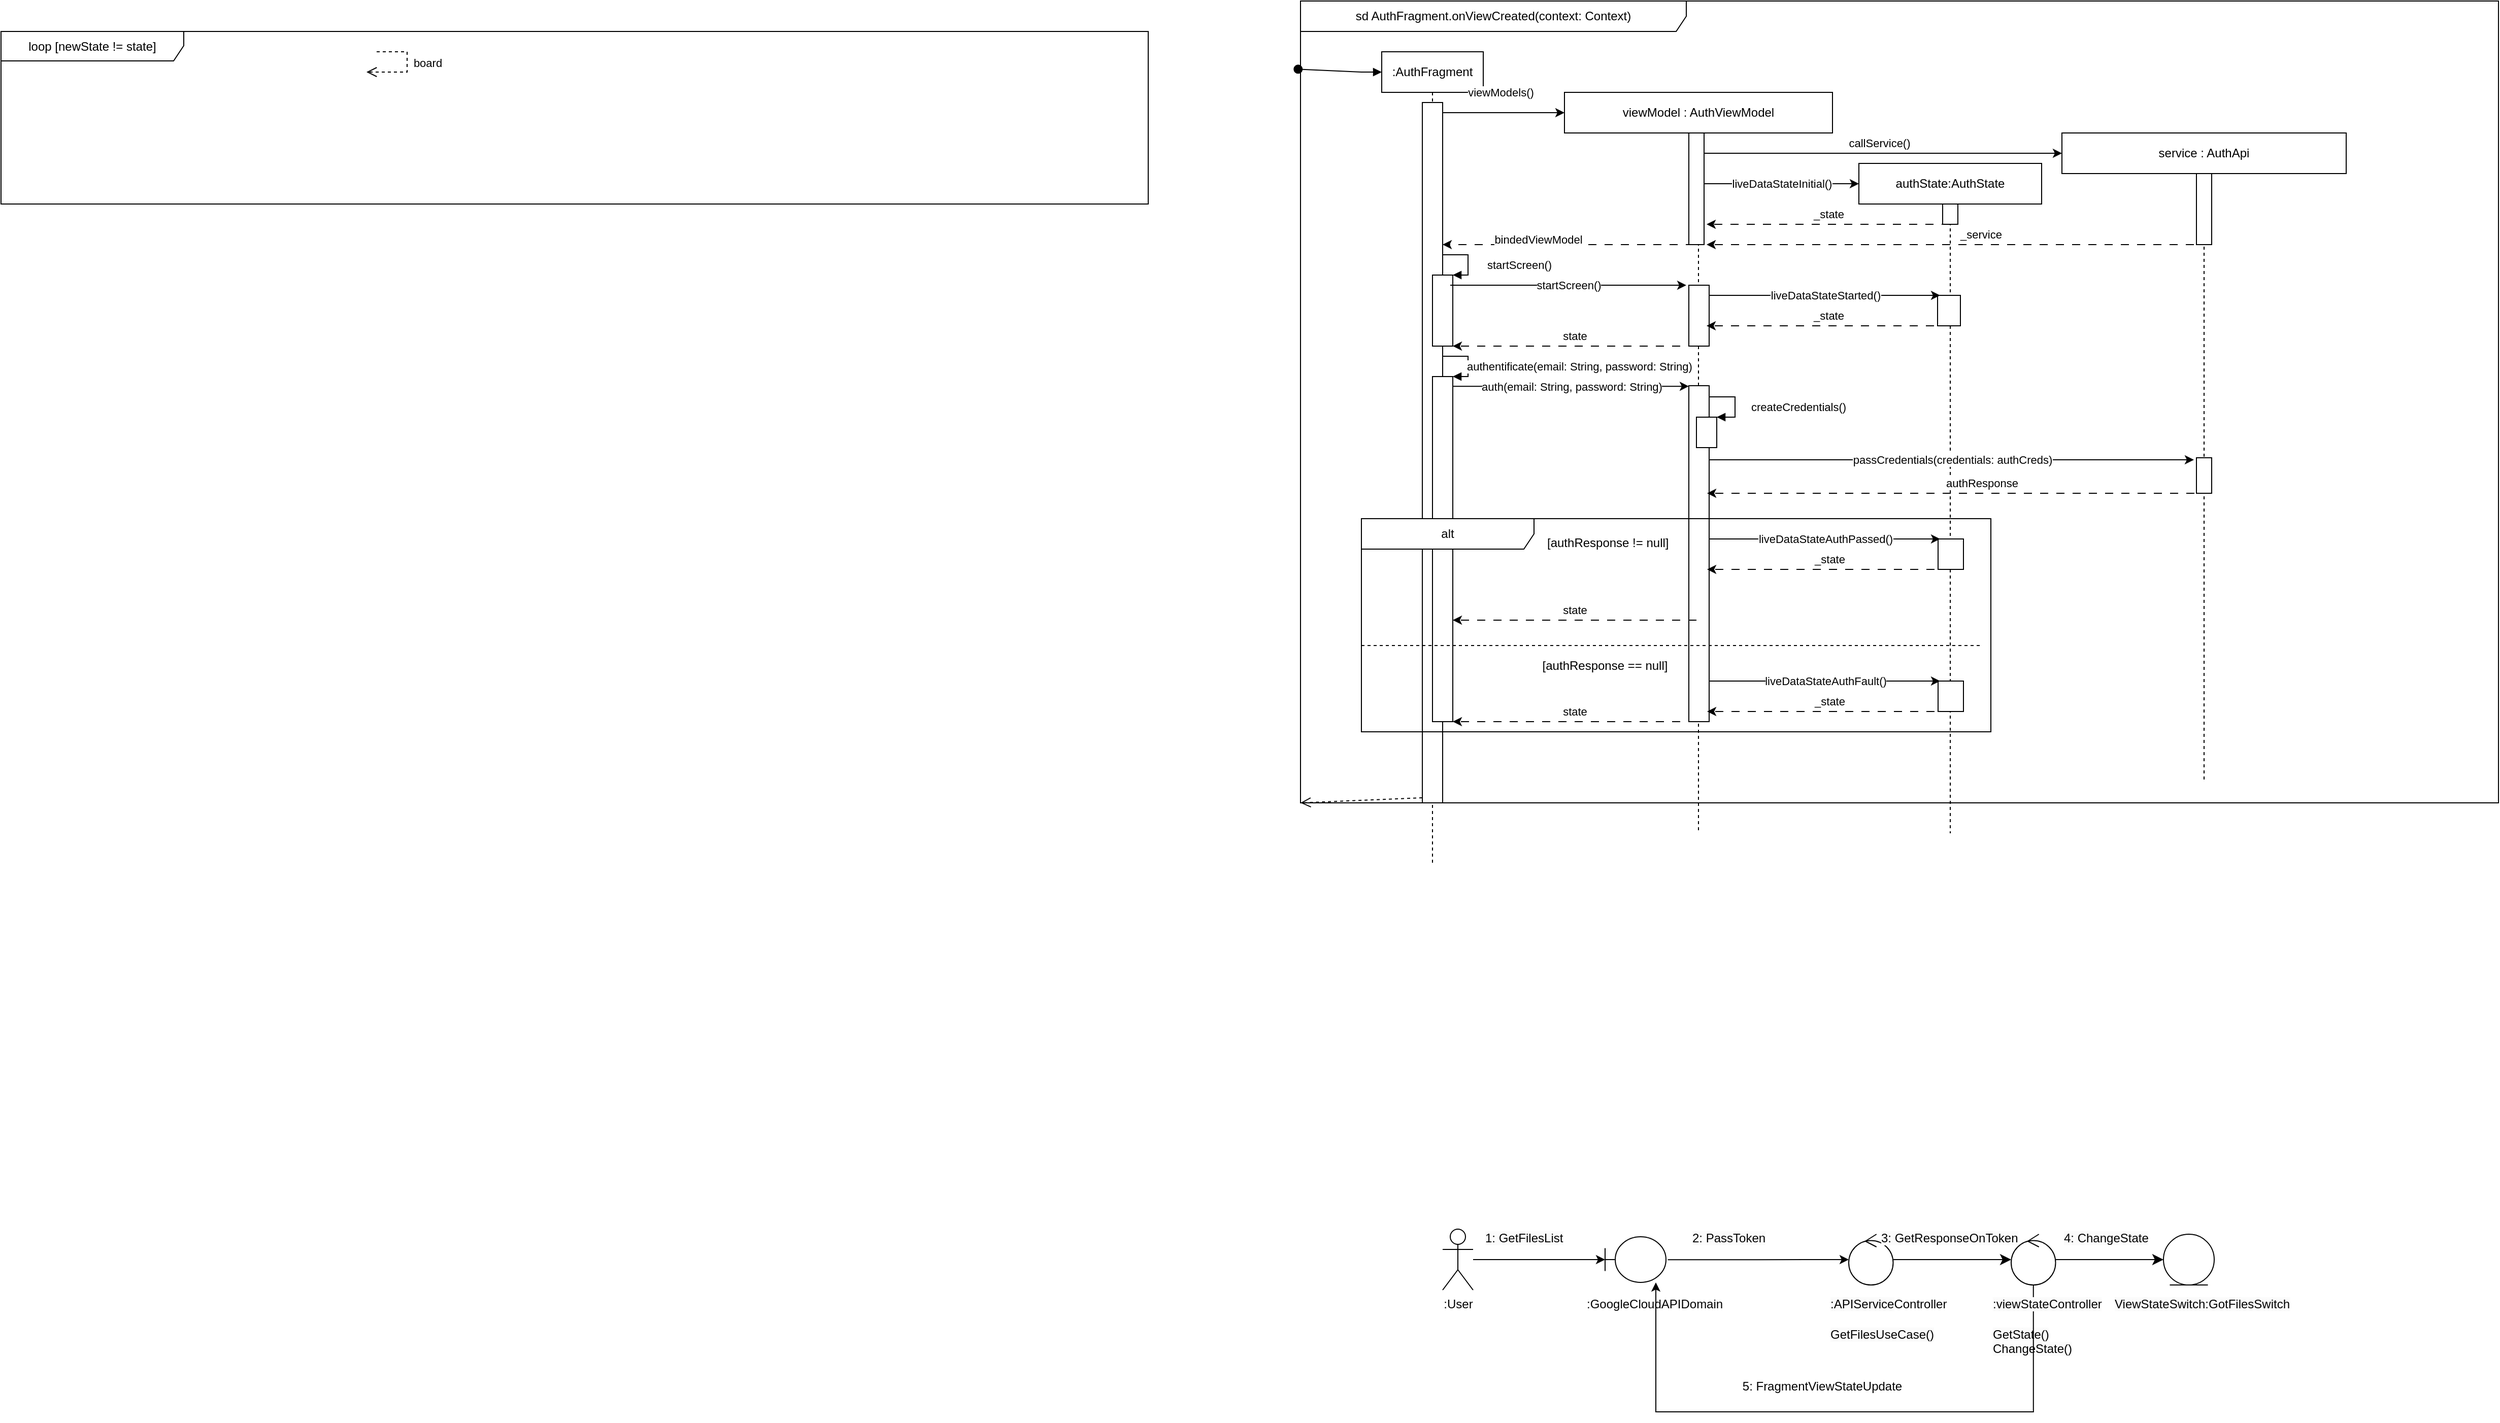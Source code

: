 <mxfile version="24.4.9" type="github">
  <diagram name="Страница — 1" id="xoXbsZnpp-vF64kwaRdj">
    <mxGraphModel dx="3407" dy="2065" grid="1" gridSize="10" guides="1" tooltips="1" connect="1" arrows="1" fold="1" page="1" pageScale="1" pageWidth="827" pageHeight="1169" math="0" shadow="0">
      <root>
        <mxCell id="0" />
        <mxCell id="1" parent="0" />
        <mxCell id="s2avc_tAZB6VK-7WS8gM-2" value=":AuthFragment" style="shape=umlLifeline;perimeter=lifelinePerimeter;whiteSpace=wrap;html=1;container=1;dropTarget=0;collapsible=0;recursiveResize=0;outlineConnect=0;portConstraint=eastwest;newEdgeStyle={&quot;curved&quot;:0,&quot;rounded&quot;:0};" vertex="1" parent="1">
          <mxGeometry x="-20" y="-1100" width="100" height="800" as="geometry" />
        </mxCell>
        <mxCell id="s2avc_tAZB6VK-7WS8gM-3" value="" style="html=1;points=[[0,0,0,0,5],[0,1,0,0,-5],[1,0,0,0,5],[1,1,0,0,-5]];perimeter=orthogonalPerimeter;outlineConnect=0;targetShapes=umlLifeline;portConstraint=eastwest;newEdgeStyle={&quot;curved&quot;:0,&quot;rounded&quot;:0};" vertex="1" parent="s2avc_tAZB6VK-7WS8gM-2">
          <mxGeometry x="40" y="50" width="20" height="690" as="geometry" />
        </mxCell>
        <mxCell id="s2avc_tAZB6VK-7WS8gM-7" value="" style="html=1;points=[[0,0,0,0,5],[0,1,0,0,-5],[1,0,0,0,5],[1,1,0,0,-5]];perimeter=orthogonalPerimeter;outlineConnect=0;targetShapes=umlLifeline;portConstraint=eastwest;newEdgeStyle={&quot;curved&quot;:0,&quot;rounded&quot;:0};" vertex="1" parent="s2avc_tAZB6VK-7WS8gM-2">
          <mxGeometry x="50" y="220" width="20" height="70" as="geometry" />
        </mxCell>
        <mxCell id="s2avc_tAZB6VK-7WS8gM-8" value="startScreen()" style="html=1;align=left;spacingLeft=2;endArrow=block;rounded=0;edgeStyle=orthogonalEdgeStyle;curved=0;rounded=0;" edge="1" parent="s2avc_tAZB6VK-7WS8gM-2" source="s2avc_tAZB6VK-7WS8gM-3">
          <mxGeometry x="0.167" y="15" relative="1" as="geometry">
            <mxPoint x="55" y="200" as="sourcePoint" />
            <Array as="points">
              <mxPoint x="85" y="200" />
              <mxPoint x="85" y="220" />
              <mxPoint x="70" y="220" />
            </Array>
            <mxPoint as="offset" />
            <mxPoint x="70" y="220" as="targetPoint" />
          </mxGeometry>
        </mxCell>
        <mxCell id="s2avc_tAZB6VK-7WS8gM-9" value="" style="html=1;verticalAlign=bottom;startArrow=oval;startFill=1;endArrow=block;startSize=8;curved=0;rounded=0;exitX=-0.002;exitY=0.085;exitDx=0;exitDy=0;exitPerimeter=0;" edge="1" parent="1" source="s2avc_tAZB6VK-7WS8gM-10">
          <mxGeometry width="60" relative="1" as="geometry">
            <mxPoint x="-100" y="-1050" as="sourcePoint" />
            <mxPoint x="-20" y="-1080" as="targetPoint" />
            <Array as="points">
              <mxPoint x="-40" y="-1080" />
            </Array>
          </mxGeometry>
        </mxCell>
        <mxCell id="s2avc_tAZB6VK-7WS8gM-10" value="sd AuthFragment.onViewCreated(context: Context)" style="shape=umlFrame;whiteSpace=wrap;html=1;pointerEvents=0;width=380;height=30;" vertex="1" parent="1">
          <mxGeometry x="-100" y="-1150" width="1180" height="790" as="geometry" />
        </mxCell>
        <mxCell id="s2avc_tAZB6VK-7WS8gM-11" value="viewModel : AuthViewModel" style="shape=umlLifeline;perimeter=lifelinePerimeter;whiteSpace=wrap;html=1;container=1;dropTarget=0;collapsible=0;recursiveResize=0;outlineConnect=0;portConstraint=eastwest;newEdgeStyle={&quot;curved&quot;:0,&quot;rounded&quot;:0};" vertex="1" parent="1">
          <mxGeometry x="160" y="-1060" width="264" height="730" as="geometry" />
        </mxCell>
        <mxCell id="s2avc_tAZB6VK-7WS8gM-4" value="" style="html=1;points=[[0,0,0,0,5],[0,1,0,0,-5],[1,0,0,0,5],[1,1,0,0,-5]];perimeter=orthogonalPerimeter;outlineConnect=0;targetShapes=umlLifeline;portConstraint=eastwest;newEdgeStyle={&quot;curved&quot;:0,&quot;rounded&quot;:0};" vertex="1" parent="s2avc_tAZB6VK-7WS8gM-11">
          <mxGeometry x="122.5" y="190" width="20" height="60" as="geometry" />
        </mxCell>
        <mxCell id="s2avc_tAZB6VK-7WS8gM-74" value="" style="html=1;points=[[0,0,0,0,5],[0,1,0,0,-5],[1,0,0,0,5],[1,1,0,0,-5]];perimeter=orthogonalPerimeter;outlineConnect=0;targetShapes=umlLifeline;portConstraint=eastwest;newEdgeStyle={&quot;curved&quot;:0,&quot;rounded&quot;:0};" vertex="1" parent="s2avc_tAZB6VK-7WS8gM-11">
          <mxGeometry x="122.5" y="289" width="20" height="331" as="geometry" />
        </mxCell>
        <mxCell id="s2avc_tAZB6VK-7WS8gM-78" value="" style="html=1;points=[[0,0,0,0,5],[0,1,0,0,-5],[1,0,0,0,5],[1,1,0,0,-5]];perimeter=orthogonalPerimeter;outlineConnect=0;targetShapes=umlLifeline;portConstraint=eastwest;newEdgeStyle={&quot;curved&quot;:0,&quot;rounded&quot;:0};" vertex="1" parent="s2avc_tAZB6VK-7WS8gM-11">
          <mxGeometry x="130" y="320" width="20" height="30" as="geometry" />
        </mxCell>
        <mxCell id="s2avc_tAZB6VK-7WS8gM-15" value="authState:AuthState" style="shape=umlLifeline;perimeter=lifelinePerimeter;whiteSpace=wrap;html=1;container=1;dropTarget=0;collapsible=0;recursiveResize=0;outlineConnect=0;portConstraint=eastwest;newEdgeStyle={&quot;curved&quot;:0,&quot;rounded&quot;:0};" vertex="1" parent="1">
          <mxGeometry x="450" y="-990" width="180" height="660" as="geometry" />
        </mxCell>
        <mxCell id="s2avc_tAZB6VK-7WS8gM-16" value="" style="html=1;points=[[0,0,0,0,5],[0,1,0,0,-5],[1,0,0,0,5],[1,1,0,0,-5]];perimeter=orthogonalPerimeter;outlineConnect=0;targetShapes=umlLifeline;portConstraint=eastwest;newEdgeStyle={&quot;curved&quot;:0,&quot;rounded&quot;:0};" vertex="1" parent="s2avc_tAZB6VK-7WS8gM-15">
          <mxGeometry x="77.5" y="130" width="22.5" height="30" as="geometry" />
        </mxCell>
        <mxCell id="s2avc_tAZB6VK-7WS8gM-63" value="" style="html=1;points=[[0,0,0,0,5],[0,1,0,0,-5],[1,0,0,0,5],[1,1,0,0,-5]];perimeter=orthogonalPerimeter;outlineConnect=0;targetShapes=umlLifeline;portConstraint=eastwest;newEdgeStyle={&quot;curved&quot;:0,&quot;rounded&quot;:0};" vertex="1" parent="s2avc_tAZB6VK-7WS8gM-15">
          <mxGeometry x="82.5" y="40" width="15" height="20" as="geometry" />
        </mxCell>
        <mxCell id="s2avc_tAZB6VK-7WS8gM-101" value="" style="html=1;points=[[0,0,0,0,5],[0,1,0,0,-5],[1,0,0,0,5],[1,1,0,0,-5]];perimeter=orthogonalPerimeter;outlineConnect=0;targetShapes=umlLifeline;portConstraint=eastwest;newEdgeStyle={&quot;curved&quot;:0,&quot;rounded&quot;:0};" vertex="1" parent="s2avc_tAZB6VK-7WS8gM-15">
          <mxGeometry x="78" y="370" width="25" height="30" as="geometry" />
        </mxCell>
        <mxCell id="s2avc_tAZB6VK-7WS8gM-102" value="liveDataStateAuthPassed()" style="endArrow=classic;html=1;rounded=0;" edge="1" parent="s2avc_tAZB6VK-7WS8gM-15">
          <mxGeometry width="50" height="50" relative="1" as="geometry">
            <mxPoint x="-147" y="370" as="sourcePoint" />
            <mxPoint x="80" y="370" as="targetPoint" />
            <Array as="points" />
          </mxGeometry>
        </mxCell>
        <mxCell id="s2avc_tAZB6VK-7WS8gM-103" value="_state" style="endArrow=classic;html=1;rounded=0;dashed=1;dashPattern=8 8;" edge="1" parent="s2avc_tAZB6VK-7WS8gM-15">
          <mxGeometry x="-0.002" y="-10" width="50" height="50" relative="1" as="geometry">
            <mxPoint x="90.5" y="400" as="sourcePoint" />
            <mxPoint x="-149.5" y="400" as="targetPoint" />
            <Array as="points">
              <mxPoint x="-59.5" y="400" />
            </Array>
            <mxPoint as="offset" />
          </mxGeometry>
        </mxCell>
        <mxCell id="s2avc_tAZB6VK-7WS8gM-87" value="" style="html=1;points=[[0,0,0,0,5],[0,1,0,0,-5],[1,0,0,0,5],[1,1,0,0,-5]];perimeter=orthogonalPerimeter;outlineConnect=0;targetShapes=umlLifeline;portConstraint=eastwest;newEdgeStyle={&quot;curved&quot;:0,&quot;rounded&quot;:0};" vertex="1" parent="s2avc_tAZB6VK-7WS8gM-15">
          <mxGeometry x="78" y="510" width="25" height="30" as="geometry" />
        </mxCell>
        <mxCell id="s2avc_tAZB6VK-7WS8gM-88" value="liveDataStateAuthFault()" style="endArrow=classic;html=1;rounded=0;" edge="1" parent="s2avc_tAZB6VK-7WS8gM-15">
          <mxGeometry width="50" height="50" relative="1" as="geometry">
            <mxPoint x="-147" y="510" as="sourcePoint" />
            <mxPoint x="80" y="510" as="targetPoint" />
            <Array as="points" />
          </mxGeometry>
        </mxCell>
        <mxCell id="s2avc_tAZB6VK-7WS8gM-89" value="_state" style="endArrow=classic;html=1;rounded=0;dashed=1;dashPattern=8 8;" edge="1" parent="s2avc_tAZB6VK-7WS8gM-15">
          <mxGeometry x="-0.002" y="-10" width="50" height="50" relative="1" as="geometry">
            <mxPoint x="90.5" y="540" as="sourcePoint" />
            <mxPoint x="-149.5" y="540" as="targetPoint" />
            <Array as="points">
              <mxPoint x="-59.5" y="540" />
            </Array>
            <mxPoint as="offset" />
          </mxGeometry>
        </mxCell>
        <mxCell id="s2avc_tAZB6VK-7WS8gM-19" value="service : AuthApi" style="shape=umlLifeline;perimeter=lifelinePerimeter;whiteSpace=wrap;html=1;container=1;dropTarget=0;collapsible=0;recursiveResize=0;outlineConnect=0;portConstraint=eastwest;newEdgeStyle={&quot;curved&quot;:0,&quot;rounded&quot;:0};" vertex="1" parent="1">
          <mxGeometry x="650" y="-1020" width="280" height="640" as="geometry" />
        </mxCell>
        <mxCell id="s2avc_tAZB6VK-7WS8gM-12" value="" style="html=1;points=[[0,0,0,0,5],[0,1,0,0,-5],[1,0,0,0,5],[1,1,0,0,-5]];perimeter=orthogonalPerimeter;outlineConnect=0;targetShapes=umlLifeline;portConstraint=eastwest;newEdgeStyle={&quot;curved&quot;:0,&quot;rounded&quot;:0};" vertex="1" parent="s2avc_tAZB6VK-7WS8gM-19">
          <mxGeometry x="132.5" y="40" width="15" height="70" as="geometry" />
        </mxCell>
        <mxCell id="s2avc_tAZB6VK-7WS8gM-80" value="" style="html=1;points=[[0,0,0,0,5],[0,1,0,0,-5],[1,0,0,0,5],[1,1,0,0,-5]];perimeter=orthogonalPerimeter;outlineConnect=0;targetShapes=umlLifeline;portConstraint=eastwest;newEdgeStyle={&quot;curved&quot;:0,&quot;rounded&quot;:0};" vertex="1" parent="s2avc_tAZB6VK-7WS8gM-19">
          <mxGeometry x="132.5" y="320" width="15" height="35" as="geometry" />
        </mxCell>
        <mxCell id="s2avc_tAZB6VK-7WS8gM-81" value="passCredentials(credentials: authCreds)" style="endArrow=classic;html=1;rounded=0;" edge="1" parent="s2avc_tAZB6VK-7WS8gM-19" source="s2avc_tAZB6VK-7WS8gM-74">
          <mxGeometry width="50" height="50" relative="1" as="geometry">
            <mxPoint x="-338" y="322" as="sourcePoint" />
            <mxPoint x="130" y="322" as="targetPoint" />
            <Array as="points">
              <mxPoint x="-205.5" y="322" />
            </Array>
          </mxGeometry>
        </mxCell>
        <mxCell id="s2avc_tAZB6VK-7WS8gM-31" value="loop [newState != state]" style="shape=umlFrame;whiteSpace=wrap;html=1;pointerEvents=0;width=180;height=29;" vertex="1" parent="1">
          <mxGeometry x="-1380" y="-1120" width="1130" height="170" as="geometry" />
        </mxCell>
        <mxCell id="s2avc_tAZB6VK-7WS8gM-34" value="" style="html=1;verticalAlign=bottom;endArrow=open;dashed=1;endSize=8;curved=0;rounded=0;exitX=0;exitY=1;exitDx=0;exitDy=-5;exitPerimeter=0;" edge="1" parent="1" source="s2avc_tAZB6VK-7WS8gM-3">
          <mxGeometry relative="1" as="geometry">
            <mxPoint x="-20" y="-360" as="sourcePoint" />
            <mxPoint x="-100" y="-360" as="targetPoint" />
            <mxPoint as="offset" />
          </mxGeometry>
        </mxCell>
        <mxCell id="s2avc_tAZB6VK-7WS8gM-35" value="viewModels()" style="edgeStyle=orthogonalEdgeStyle;rounded=0;orthogonalLoop=1;jettySize=auto;html=1;curved=0;" edge="1" parent="1" source="s2avc_tAZB6VK-7WS8gM-3">
          <mxGeometry x="-0.059" y="20" relative="1" as="geometry">
            <mxPoint x="160" y="-1040" as="targetPoint" />
            <Array as="points">
              <mxPoint x="30" y="-1040" />
              <mxPoint x="30" y="-1040" />
            </Array>
            <mxPoint as="offset" />
          </mxGeometry>
        </mxCell>
        <mxCell id="s2avc_tAZB6VK-7WS8gM-37" value="" style="edgeStyle=orthogonalEdgeStyle;rounded=0;orthogonalLoop=1;jettySize=auto;html=1;" edge="1" parent="1" source="s2avc_tAZB6VK-7WS8gM-38" target="s2avc_tAZB6VK-7WS8gM-39">
          <mxGeometry relative="1" as="geometry" />
        </mxCell>
        <mxCell id="s2avc_tAZB6VK-7WS8gM-38" value=":User" style="shape=umlActor;verticalLabelPosition=bottom;verticalAlign=top;html=1;outlineConnect=0;" vertex="1" parent="1">
          <mxGeometry x="40" y="60" width="30" height="60" as="geometry" />
        </mxCell>
        <mxCell id="s2avc_tAZB6VK-7WS8gM-39" value="" style="shape=umlBoundary;whiteSpace=wrap;html=1;" vertex="1" parent="1">
          <mxGeometry x="200" y="67.5" width="60" height="45" as="geometry" />
        </mxCell>
        <mxCell id="s2avc_tAZB6VK-7WS8gM-40" value="" style="ellipse;shape=umlEntity;whiteSpace=wrap;html=1;" vertex="1" parent="1">
          <mxGeometry x="750" y="65" width="50" height="50" as="geometry" />
        </mxCell>
        <mxCell id="s2avc_tAZB6VK-7WS8gM-41" value="" style="edgeStyle=none;curved=1;rounded=0;orthogonalLoop=1;jettySize=auto;html=1;fontSize=12;startSize=8;endSize=8;" edge="1" parent="1" source="s2avc_tAZB6VK-7WS8gM-42" target="s2avc_tAZB6VK-7WS8gM-53">
          <mxGeometry relative="1" as="geometry" />
        </mxCell>
        <mxCell id="s2avc_tAZB6VK-7WS8gM-42" value="" style="ellipse;shape=umlControl;whiteSpace=wrap;html=1;" vertex="1" parent="1">
          <mxGeometry x="440" y="65" width="43.75" height="50" as="geometry" />
        </mxCell>
        <mxCell id="s2avc_tAZB6VK-7WS8gM-43" value="&lt;span style=&quot;color: rgb(0, 0, 0); font-family: Helvetica; font-size: 12px; font-style: normal; font-variant-ligatures: normal; font-variant-caps: normal; font-weight: 400; letter-spacing: normal; orphans: 2; text-align: center; text-indent: 0px; text-transform: none; widows: 2; word-spacing: 0px; -webkit-text-stroke-width: 0px; background-color: rgb(251, 251, 251); text-decoration-thickness: initial; text-decoration-style: initial; text-decoration-color: initial; float: none; display: inline !important;&quot;&gt;2: PassToken&lt;/span&gt;&lt;div&gt;&lt;span style=&quot;color: rgb(0, 0, 0); font-family: Helvetica; font-size: 12px; font-style: normal; font-variant-ligatures: normal; font-variant-caps: normal; font-weight: 400; letter-spacing: normal; orphans: 2; text-align: center; text-indent: 0px; text-transform: none; widows: 2; word-spacing: 0px; -webkit-text-stroke-width: 0px; background-color: rgb(251, 251, 251); text-decoration-thickness: initial; text-decoration-style: initial; text-decoration-color: initial; float: none; display: inline !important;&quot;&gt;&lt;br&gt;&lt;/span&gt;&lt;/div&gt;" style="text;whiteSpace=wrap;html=1;" vertex="1" parent="1">
          <mxGeometry x="284" y="55" width="130" height="30" as="geometry" />
        </mxCell>
        <mxCell id="s2avc_tAZB6VK-7WS8gM-44" value="&lt;span style=&quot;color: rgb(0, 0, 0); font-family: Helvetica; font-size: 12px; font-style: normal; font-variant-ligatures: normal; font-variant-caps: normal; font-weight: 400; letter-spacing: normal; orphans: 2; text-align: center; text-indent: 0px; text-transform: none; widows: 2; word-spacing: 0px; -webkit-text-stroke-width: 0px; background-color: rgb(251, 251, 251); text-decoration-thickness: initial; text-decoration-style: initial; text-decoration-color: initial; float: none; display: inline !important;&quot;&gt;1: GetFilesList&lt;/span&gt;" style="text;whiteSpace=wrap;html=1;" vertex="1" parent="1">
          <mxGeometry x="80" y="55" width="120" height="30" as="geometry" />
        </mxCell>
        <mxCell id="s2avc_tAZB6VK-7WS8gM-45" value="&lt;span style=&quot;color: rgb(0, 0, 0); font-family: Helvetica; font-size: 12px; font-style: normal; font-variant-ligatures: normal; font-variant-caps: normal; font-weight: 400; letter-spacing: normal; orphans: 2; text-align: center; text-indent: 0px; text-transform: none; widows: 2; word-spacing: 0px; -webkit-text-stroke-width: 0px; background-color: rgb(251, 251, 251); text-decoration-thickness: initial; text-decoration-style: initial; text-decoration-color: initial; float: none; display: inline !important;&quot;&gt;3: GetResponseOnToken&lt;/span&gt;" style="text;whiteSpace=wrap;html=1;" vertex="1" parent="1">
          <mxGeometry x="470" y="55" width="140" height="30" as="geometry" />
        </mxCell>
        <mxCell id="s2avc_tAZB6VK-7WS8gM-46" value="" style="edgeStyle=orthogonalEdgeStyle;rounded=0;orthogonalLoop=1;jettySize=auto;html=1;exitX=1.029;exitY=0.502;exitDx=0;exitDy=0;exitPerimeter=0;" edge="1" parent="1" source="s2avc_tAZB6VK-7WS8gM-39" target="s2avc_tAZB6VK-7WS8gM-42">
          <mxGeometry relative="1" as="geometry">
            <mxPoint x="470" y="90" as="sourcePoint" />
          </mxGeometry>
        </mxCell>
        <mxCell id="s2avc_tAZB6VK-7WS8gM-47" value="&lt;span style=&quot;color: rgb(0, 0, 0); font-family: Helvetica; font-size: 12px; font-style: normal; font-variant-ligatures: normal; font-variant-caps: normal; font-weight: 400; letter-spacing: normal; orphans: 2; text-align: center; text-indent: 0px; text-transform: none; widows: 2; word-spacing: 0px; -webkit-text-stroke-width: 0px; background-color: rgb(251, 251, 251); text-decoration-thickness: initial; text-decoration-style: initial; text-decoration-color: initial; float: none; display: inline !important;&quot;&gt;GetState()&lt;br&gt;ChangeState()&lt;br&gt;&lt;/span&gt;" style="text;whiteSpace=wrap;html=1;" vertex="1" parent="1">
          <mxGeometry x="580" y="150" width="90" height="30" as="geometry" />
        </mxCell>
        <mxCell id="s2avc_tAZB6VK-7WS8gM-48" value="&lt;div style=&quot;text-align: center;&quot;&gt;&lt;span style=&quot;background-color: initial;&quot;&gt;:GoogleCloudAPIDomain&lt;/span&gt;&lt;/div&gt;&lt;div style=&quot;text-align: center;&quot;&gt;&lt;span style=&quot;background-color: initial;&quot;&gt;&lt;br&gt;&lt;/span&gt;&lt;/div&gt;&lt;div style=&quot;text-align: center;&quot;&gt;&lt;span style=&quot;background-color: initial;&quot;&gt;&lt;br&gt;&lt;/span&gt;&lt;/div&gt;&lt;div style=&quot;text-align: center;&quot;&gt;&lt;span style=&quot;background-color: initial;&quot;&gt;&lt;br&gt;&lt;/span&gt;&lt;/div&gt;" style="text;whiteSpace=wrap;html=1;" vertex="1" parent="1">
          <mxGeometry x="180" y="120" width="150" height="40" as="geometry" />
        </mxCell>
        <mxCell id="s2avc_tAZB6VK-7WS8gM-49" value="&lt;span style=&quot;color: rgb(0, 0, 0); font-family: Helvetica; font-size: 12px; font-style: normal; font-variant-ligatures: normal; font-variant-caps: normal; font-weight: 400; letter-spacing: normal; orphans: 2; text-align: center; text-indent: 0px; text-transform: none; widows: 2; word-spacing: 0px; -webkit-text-stroke-width: 0px; background-color: rgb(251, 251, 251); text-decoration-thickness: initial; text-decoration-style: initial; text-decoration-color: initial; float: none; display: inline !important;&quot;&gt;:APIService&lt;/span&gt;&lt;span style=&quot;text-align: center;&quot;&gt;Controller&lt;/span&gt;" style="text;whiteSpace=wrap;html=1;" vertex="1" parent="1">
          <mxGeometry x="420" y="120" width="120" height="40" as="geometry" />
        </mxCell>
        <mxCell id="s2avc_tAZB6VK-7WS8gM-50" value="&lt;span style=&quot;color: rgb(0, 0, 0); font-family: Helvetica; font-size: 12px; font-style: normal; font-variant-ligatures: normal; font-variant-caps: normal; font-weight: 400; letter-spacing: normal; orphans: 2; text-align: center; text-indent: 0px; text-transform: none; widows: 2; word-spacing: 0px; -webkit-text-stroke-width: 0px; background-color: rgb(251, 251, 251); text-decoration-thickness: initial; text-decoration-style: initial; text-decoration-color: initial; float: none; display: inline !important;&quot;&gt;ViewStateSwitch:GotFilesSwitch&lt;/span&gt;" style="text;whiteSpace=wrap;html=1;" vertex="1" parent="1">
          <mxGeometry x="700" y="120" width="100" height="40" as="geometry" />
        </mxCell>
        <mxCell id="s2avc_tAZB6VK-7WS8gM-51" value="" style="edgeStyle=none;curved=1;rounded=0;orthogonalLoop=1;jettySize=auto;html=1;fontSize=12;startSize=8;endSize=8;" edge="1" parent="1" source="s2avc_tAZB6VK-7WS8gM-53" target="s2avc_tAZB6VK-7WS8gM-40">
          <mxGeometry relative="1" as="geometry" />
        </mxCell>
        <mxCell id="s2avc_tAZB6VK-7WS8gM-52" style="edgeStyle=orthogonalEdgeStyle;rounded=0;orthogonalLoop=1;jettySize=auto;html=1;" edge="1" parent="1" source="s2avc_tAZB6VK-7WS8gM-53" target="s2avc_tAZB6VK-7WS8gM-39">
          <mxGeometry relative="1" as="geometry">
            <mxPoint x="250" y="230" as="targetPoint" />
            <Array as="points">
              <mxPoint x="622" y="240" />
              <mxPoint x="250" y="240" />
            </Array>
          </mxGeometry>
        </mxCell>
        <mxCell id="s2avc_tAZB6VK-7WS8gM-53" value="" style="ellipse;shape=umlControl;whiteSpace=wrap;html=1;" vertex="1" parent="1">
          <mxGeometry x="600" y="65" width="43.75" height="50" as="geometry" />
        </mxCell>
        <mxCell id="s2avc_tAZB6VK-7WS8gM-54" value="&lt;span style=&quot;color: rgb(0, 0, 0); font-family: Helvetica; font-size: 12px; font-style: normal; font-variant-ligatures: normal; font-variant-caps: normal; font-weight: 400; letter-spacing: normal; orphans: 2; text-align: center; text-indent: 0px; text-transform: none; widows: 2; word-spacing: 0px; -webkit-text-stroke-width: 0px; background-color: rgb(251, 251, 251); text-decoration-thickness: initial; text-decoration-style: initial; text-decoration-color: initial; float: none; display: inline !important;&quot;&gt;4: ChangeState&lt;/span&gt;" style="text;whiteSpace=wrap;html=1;" vertex="1" parent="1">
          <mxGeometry x="650" y="55" width="130" height="30" as="geometry" />
        </mxCell>
        <mxCell id="s2avc_tAZB6VK-7WS8gM-55" value="&lt;span style=&quot;color: rgb(0, 0, 0); font-family: Helvetica; font-size: 12px; font-style: normal; font-variant-ligatures: normal; font-variant-caps: normal; font-weight: 400; letter-spacing: normal; orphans: 2; text-align: center; text-indent: 0px; text-transform: none; widows: 2; word-spacing: 0px; -webkit-text-stroke-width: 0px; background-color: rgb(251, 251, 251); text-decoration-thickness: initial; text-decoration-style: initial; text-decoration-color: initial; float: none; display: inline !important;&quot;&gt;:viewStateController&lt;/span&gt;" style="text;whiteSpace=wrap;html=1;" vertex="1" parent="1">
          <mxGeometry x="580" y="120" width="120" height="40" as="geometry" />
        </mxCell>
        <mxCell id="s2avc_tAZB6VK-7WS8gM-56" value="&lt;span style=&quot;color: rgb(0, 0, 0); font-family: Helvetica; font-size: 12px; font-style: normal; font-variant-ligatures: normal; font-variant-caps: normal; font-weight: 400; letter-spacing: normal; orphans: 2; text-align: center; text-indent: 0px; text-transform: none; widows: 2; word-spacing: 0px; -webkit-text-stroke-width: 0px; background-color: rgb(251, 251, 251); text-decoration-thickness: initial; text-decoration-style: initial; text-decoration-color: initial; float: none; display: inline !important;&quot;&gt;GetFilesUseCase()&lt;br&gt;&lt;/span&gt;" style="text;whiteSpace=wrap;html=1;" vertex="1" parent="1">
          <mxGeometry x="420" y="150" width="90" height="30" as="geometry" />
        </mxCell>
        <mxCell id="s2avc_tAZB6VK-7WS8gM-57" value="5: FragmentViewStateUpdate" style="text;strokeColor=none;align=center;fillColor=none;html=1;verticalAlign=middle;whiteSpace=wrap;rounded=0;" vertex="1" parent="1">
          <mxGeometry x="324" y="180" width="180" height="70" as="geometry" />
        </mxCell>
        <mxCell id="s2avc_tAZB6VK-7WS8gM-60" value="bindedViewModel" style="edgeStyle=orthogonalEdgeStyle;rounded=0;orthogonalLoop=1;jettySize=auto;html=1;curved=0;dashed=1;dashPattern=8 8;exitX=0;exitY=1;exitDx=0;exitDy=-5;exitPerimeter=0;" edge="1" parent="1" source="s2avc_tAZB6VK-7WS8gM-58" target="s2avc_tAZB6VK-7WS8gM-3">
          <mxGeometry x="0.248" y="-5" relative="1" as="geometry">
            <Array as="points">
              <mxPoint x="283" y="-910" />
            </Array>
            <mxPoint x="1" as="offset" />
          </mxGeometry>
        </mxCell>
        <mxCell id="s2avc_tAZB6VK-7WS8gM-58" value="" style="html=1;points=[[0,0,0,0,5],[0,1,0,0,-5],[1,0,0,0,5],[1,1,0,0,-5]];perimeter=orthogonalPerimeter;outlineConnect=0;targetShapes=umlLifeline;portConstraint=eastwest;newEdgeStyle={&quot;curved&quot;:0,&quot;rounded&quot;:0};" vertex="1" parent="1">
          <mxGeometry x="282.5" y="-1020" width="15" height="110" as="geometry" />
        </mxCell>
        <mxCell id="s2avc_tAZB6VK-7WS8gM-6" value="board" style="html=1;verticalAlign=bottom;endArrow=open;dashed=1;endSize=8;curved=0;rounded=0;" edge="1" parent="1">
          <mxGeometry x="0.111" y="-20" relative="1" as="geometry">
            <mxPoint x="-1010" y="-1100" as="sourcePoint" />
            <mxPoint x="-1020" y="-1080" as="targetPoint" />
            <Array as="points">
              <mxPoint x="-1000" y="-1100" />
              <mxPoint x="-980" y="-1100" />
              <mxPoint x="-980" y="-1090" />
              <mxPoint x="-980" y="-1080" />
            </Array>
            <mxPoint x="20" y="20" as="offset" />
          </mxGeometry>
        </mxCell>
        <mxCell id="s2avc_tAZB6VK-7WS8gM-62" value="liveDataStateInitial()" style="endArrow=classic;html=1;rounded=0;" edge="1" parent="1">
          <mxGeometry width="50" height="50" relative="1" as="geometry">
            <mxPoint x="297.5" y="-970" as="sourcePoint" />
            <mxPoint x="450" y="-970" as="targetPoint" />
            <Array as="points">
              <mxPoint x="430" y="-970" />
            </Array>
          </mxGeometry>
        </mxCell>
        <mxCell id="s2avc_tAZB6VK-7WS8gM-64" value="_state" style="endArrow=classic;html=1;rounded=0;dashed=1;dashPattern=8 8;" edge="1" parent="1" source="s2avc_tAZB6VK-7WS8gM-15">
          <mxGeometry x="-0.002" y="-10" width="50" height="50" relative="1" as="geometry">
            <mxPoint x="338" y="-880" as="sourcePoint" />
            <mxPoint x="300" y="-930" as="targetPoint" />
            <Array as="points">
              <mxPoint x="390" y="-930" />
            </Array>
            <mxPoint as="offset" />
          </mxGeometry>
        </mxCell>
        <mxCell id="s2avc_tAZB6VK-7WS8gM-65" value="callService()" style="endArrow=classic;html=1;rounded=0;" edge="1" parent="1">
          <mxGeometry x="-0.021" y="10" width="50" height="50" relative="1" as="geometry">
            <mxPoint x="297.5" y="-1000" as="sourcePoint" />
            <mxPoint x="650" y="-1000" as="targetPoint" />
            <Array as="points">
              <mxPoint x="430" y="-1000" />
            </Array>
            <mxPoint as="offset" />
          </mxGeometry>
        </mxCell>
        <mxCell id="s2avc_tAZB6VK-7WS8gM-66" value="_service" style="endArrow=classic;html=1;rounded=0;dashed=1;dashPattern=8 8;" edge="1" parent="1">
          <mxGeometry x="-0.125" y="-10" width="50" height="50" relative="1" as="geometry">
            <mxPoint x="780" y="-910" as="sourcePoint" />
            <mxPoint x="300" y="-910" as="targetPoint" />
            <Array as="points">
              <mxPoint x="630" y="-910" />
            </Array>
            <mxPoint as="offset" />
          </mxGeometry>
        </mxCell>
        <mxCell id="s2avc_tAZB6VK-7WS8gM-67" value="startScreen()" style="endArrow=classic;html=1;rounded=0;" edge="1" parent="1">
          <mxGeometry width="50" height="50" relative="1" as="geometry">
            <mxPoint x="47.5" y="-870" as="sourcePoint" />
            <mxPoint x="280" y="-870" as="targetPoint" />
            <Array as="points">
              <mxPoint x="180" y="-870" />
            </Array>
          </mxGeometry>
        </mxCell>
        <mxCell id="s2avc_tAZB6VK-7WS8gM-69" value="liveDataStateStarted()" style="endArrow=classic;html=1;rounded=0;" edge="1" parent="1">
          <mxGeometry width="50" height="50" relative="1" as="geometry">
            <mxPoint x="303" y="-860" as="sourcePoint" />
            <mxPoint x="530" y="-860" as="targetPoint" />
            <Array as="points">
              <mxPoint x="435.5" y="-860" />
            </Array>
          </mxGeometry>
        </mxCell>
        <mxCell id="s2avc_tAZB6VK-7WS8gM-70" value="_state" style="endArrow=classic;html=1;rounded=0;dashed=1;dashPattern=8 8;" edge="1" parent="1">
          <mxGeometry x="-0.002" y="-10" width="50" height="50" relative="1" as="geometry">
            <mxPoint x="540" y="-830" as="sourcePoint" />
            <mxPoint x="300" y="-830" as="targetPoint" />
            <Array as="points">
              <mxPoint x="390" y="-830" />
            </Array>
            <mxPoint as="offset" />
          </mxGeometry>
        </mxCell>
        <mxCell id="s2avc_tAZB6VK-7WS8gM-71" value="state" style="endArrow=classic;html=1;rounded=0;dashed=1;dashPattern=8 8;" edge="1" parent="1">
          <mxGeometry x="-0.002" y="-10" width="50" height="50" relative="1" as="geometry">
            <mxPoint x="290" y="-810" as="sourcePoint" />
            <mxPoint x="50" y="-810" as="targetPoint" />
            <Array as="points">
              <mxPoint x="140" y="-810" />
            </Array>
            <mxPoint as="offset" />
          </mxGeometry>
        </mxCell>
        <mxCell id="s2avc_tAZB6VK-7WS8gM-72" value="" style="html=1;points=[[0,0,0,0,5],[0,1,0,0,-5],[1,0,0,0,5],[1,1,0,0,-5]];perimeter=orthogonalPerimeter;outlineConnect=0;targetShapes=umlLifeline;portConstraint=eastwest;newEdgeStyle={&quot;curved&quot;:0,&quot;rounded&quot;:0};" vertex="1" parent="1">
          <mxGeometry x="30" y="-780" width="20" height="340" as="geometry" />
        </mxCell>
        <mxCell id="s2avc_tAZB6VK-7WS8gM-73" value="authentificate(email: String, password: String)" style="html=1;align=left;spacingLeft=2;endArrow=block;rounded=0;edgeStyle=orthogonalEdgeStyle;curved=0;rounded=0;" edge="1" parent="1">
          <mxGeometry x="0.167" y="-5" relative="1" as="geometry">
            <mxPoint x="40" y="-800" as="sourcePoint" />
            <Array as="points">
              <mxPoint x="65" y="-800" />
              <mxPoint x="65" y="-780" />
              <mxPoint x="50" y="-780" />
            </Array>
            <mxPoint as="offset" />
            <mxPoint x="50" y="-780" as="targetPoint" />
          </mxGeometry>
        </mxCell>
        <mxCell id="s2avc_tAZB6VK-7WS8gM-77" value="auth&lt;span style=&quot;text-align: left;&quot;&gt;(email: String, password: String)&lt;/span&gt;" style="endArrow=classic;html=1;rounded=0;" edge="1" parent="1">
          <mxGeometry width="50" height="50" relative="1" as="geometry">
            <mxPoint x="50" y="-770.42" as="sourcePoint" />
            <mxPoint x="282.5" y="-770.42" as="targetPoint" />
            <Array as="points">
              <mxPoint x="182.5" y="-770.42" />
            </Array>
          </mxGeometry>
        </mxCell>
        <mxCell id="s2avc_tAZB6VK-7WS8gM-79" value="createCredentials()" style="html=1;align=left;spacingLeft=2;endArrow=block;rounded=0;edgeStyle=orthogonalEdgeStyle;curved=0;rounded=0;" edge="1" parent="1" target="s2avc_tAZB6VK-7WS8gM-78">
          <mxGeometry x="0.111" y="12" relative="1" as="geometry">
            <mxPoint x="302.97" y="-760" as="sourcePoint" />
            <Array as="points">
              <mxPoint x="328" y="-760" />
              <mxPoint x="328" y="-740" />
            </Array>
            <mxPoint as="offset" />
            <mxPoint x="312.97" y="-740" as="targetPoint" />
          </mxGeometry>
        </mxCell>
        <mxCell id="s2avc_tAZB6VK-7WS8gM-82" value="authResponse" style="endArrow=classic;html=1;rounded=0;dashed=1;dashPattern=8 8;" edge="1" parent="1">
          <mxGeometry x="-0.125" y="-10" width="50" height="50" relative="1" as="geometry">
            <mxPoint x="780.5" y="-665" as="sourcePoint" />
            <mxPoint x="300.5" y="-665" as="targetPoint" />
            <Array as="points">
              <mxPoint x="630.5" y="-665" />
            </Array>
            <mxPoint as="offset" />
          </mxGeometry>
        </mxCell>
        <mxCell id="s2avc_tAZB6VK-7WS8gM-96" value="alt" style="shape=umlFrame;whiteSpace=wrap;html=1;pointerEvents=0;recursiveResize=0;container=1;collapsible=0;width=170;" vertex="1" parent="1">
          <mxGeometry x="-40" y="-640" width="620" height="210" as="geometry" />
        </mxCell>
        <mxCell id="s2avc_tAZB6VK-7WS8gM-97" value="[authResponse != null]" style="text;html=1;" vertex="1" parent="s2avc_tAZB6VK-7WS8gM-96">
          <mxGeometry width="100" height="20" relative="1" as="geometry">
            <mxPoint x="181" y="10" as="offset" />
          </mxGeometry>
        </mxCell>
        <mxCell id="s2avc_tAZB6VK-7WS8gM-98" value="" style="line;strokeWidth=1;dashed=1;labelPosition=center;verticalLabelPosition=bottom;align=left;verticalAlign=top;spacingLeft=20;spacingTop=15;html=1;whiteSpace=wrap;" vertex="1" parent="s2avc_tAZB6VK-7WS8gM-96">
          <mxGeometry y="120" width="610" height="10" as="geometry" />
        </mxCell>
        <mxCell id="s2avc_tAZB6VK-7WS8gM-104" value="&lt;span style=&quot;text-align: left; text-wrap: nowrap;&quot;&gt;[authResponse == null]&lt;/span&gt;" style="text;html=1;align=center;verticalAlign=middle;whiteSpace=wrap;rounded=0;" vertex="1" parent="s2avc_tAZB6VK-7WS8gM-96">
          <mxGeometry x="210" y="130" width="60" height="30" as="geometry" />
        </mxCell>
        <mxCell id="s2avc_tAZB6VK-7WS8gM-105" value="state" style="endArrow=classic;html=1;rounded=0;dashed=1;dashPattern=8 8;" edge="1" parent="s2avc_tAZB6VK-7WS8gM-96">
          <mxGeometry x="-0.002" y="-10" width="50" height="50" relative="1" as="geometry">
            <mxPoint x="330" y="200" as="sourcePoint" />
            <mxPoint x="90" y="200" as="targetPoint" />
            <Array as="points">
              <mxPoint x="180" y="200" />
            </Array>
            <mxPoint as="offset" />
          </mxGeometry>
        </mxCell>
        <mxCell id="s2avc_tAZB6VK-7WS8gM-100" value="state" style="endArrow=classic;html=1;rounded=0;dashed=1;dashPattern=8 8;" edge="1" parent="1">
          <mxGeometry x="-0.002" y="-10" width="50" height="50" relative="1" as="geometry">
            <mxPoint x="290" y="-540" as="sourcePoint" />
            <mxPoint x="50" y="-540" as="targetPoint" />
            <Array as="points">
              <mxPoint x="140" y="-540" />
            </Array>
            <mxPoint as="offset" />
          </mxGeometry>
        </mxCell>
      </root>
    </mxGraphModel>
  </diagram>
</mxfile>
